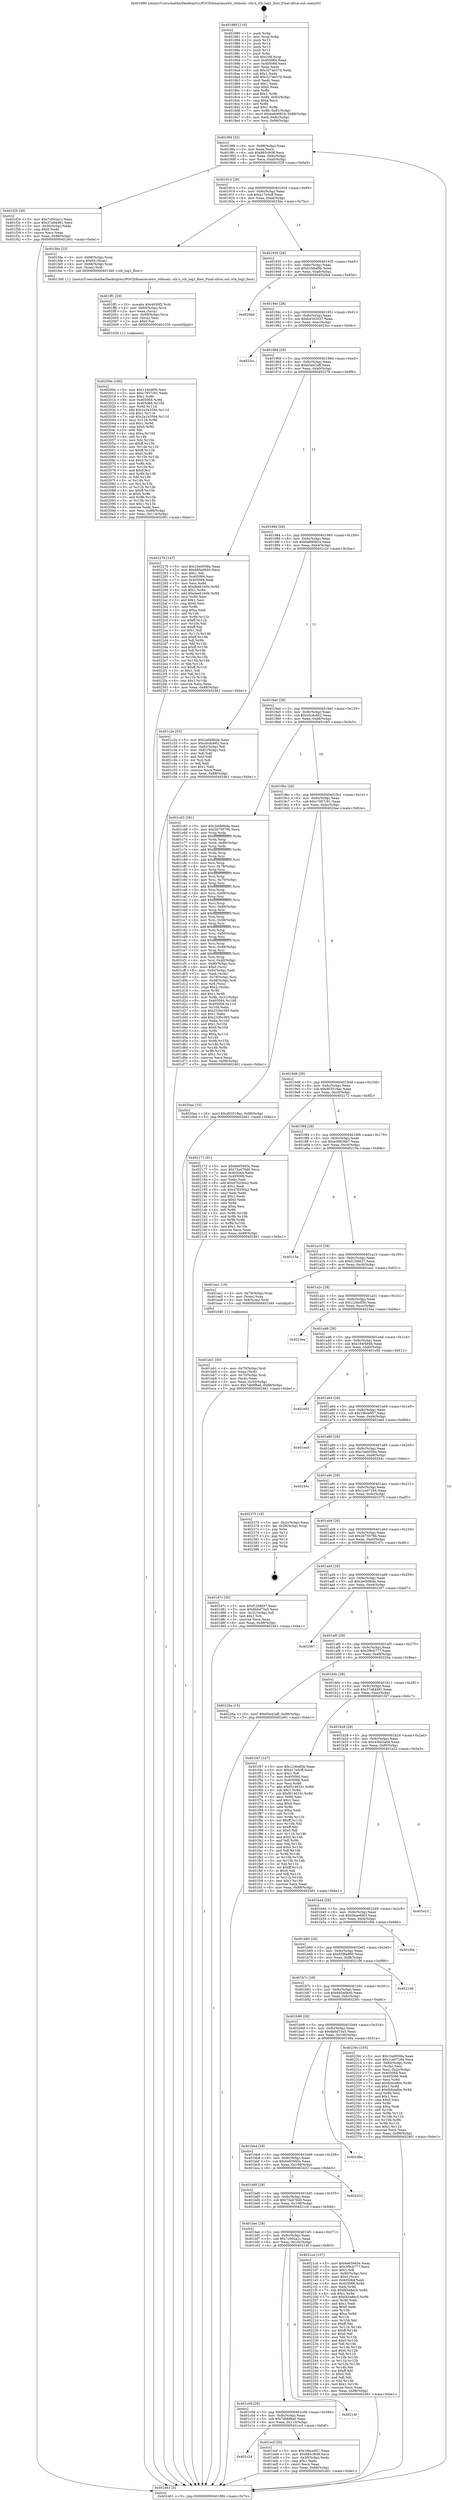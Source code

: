digraph "0x401880" {
  label = "0x401880 (/mnt/c/Users/mathe/Desktop/tcc/POCII/binaries/extr_stbtools..stb.h_stb_log2_floor_Final-ollvm.out::main(0))"
  labelloc = "t"
  node[shape=record]

  Entry [label="",width=0.3,height=0.3,shape=circle,fillcolor=black,style=filled]
  "0x4018f4" [label="{
     0x4018f4 [32]\l
     | [instrs]\l
     &nbsp;&nbsp;0x4018f4 \<+6\>: mov -0x88(%rbp),%eax\l
     &nbsp;&nbsp;0x4018fa \<+2\>: mov %eax,%ecx\l
     &nbsp;&nbsp;0x4018fc \<+6\>: sub $0x885c9c9f,%ecx\l
     &nbsp;&nbsp;0x401902 \<+6\>: mov %eax,-0x9c(%rbp)\l
     &nbsp;&nbsp;0x401908 \<+6\>: mov %ecx,-0xa0(%rbp)\l
     &nbsp;&nbsp;0x40190e \<+6\>: je 0000000000401f29 \<main+0x6a9\>\l
  }"]
  "0x401f29" [label="{
     0x401f29 [30]\l
     | [instrs]\l
     &nbsp;&nbsp;0x401f29 \<+5\>: mov $0x7c002a1c,%eax\l
     &nbsp;&nbsp;0x401f2e \<+5\>: mov $0x37a84491,%ecx\l
     &nbsp;&nbsp;0x401f33 \<+3\>: mov -0x30(%rbp),%edx\l
     &nbsp;&nbsp;0x401f36 \<+3\>: cmp $0x0,%edx\l
     &nbsp;&nbsp;0x401f39 \<+3\>: cmove %ecx,%eax\l
     &nbsp;&nbsp;0x401f3c \<+6\>: mov %eax,-0x88(%rbp)\l
     &nbsp;&nbsp;0x401f42 \<+5\>: jmp 0000000000402461 \<main+0xbe1\>\l
  }"]
  "0x401914" [label="{
     0x401914 [28]\l
     | [instrs]\l
     &nbsp;&nbsp;0x401914 \<+5\>: jmp 0000000000401919 \<main+0x99\>\l
     &nbsp;&nbsp;0x401919 \<+6\>: mov -0x9c(%rbp),%eax\l
     &nbsp;&nbsp;0x40191f \<+5\>: sub $0xa17e5cff,%eax\l
     &nbsp;&nbsp;0x401924 \<+6\>: mov %eax,-0xa4(%rbp)\l
     &nbsp;&nbsp;0x40192a \<+6\>: je 0000000000401fda \<main+0x75a\>\l
  }"]
  Exit [label="",width=0.3,height=0.3,shape=circle,fillcolor=black,style=filled,peripheries=2]
  "0x401fda" [label="{
     0x401fda [23]\l
     | [instrs]\l
     &nbsp;&nbsp;0x401fda \<+4\>: mov -0x68(%rbp),%rax\l
     &nbsp;&nbsp;0x401fde \<+7\>: movq $0x64,(%rax)\l
     &nbsp;&nbsp;0x401fe5 \<+4\>: mov -0x68(%rbp),%rax\l
     &nbsp;&nbsp;0x401fe9 \<+3\>: mov (%rax),%rdi\l
     &nbsp;&nbsp;0x401fec \<+5\>: call 00000000004013d0 \<stb_log2_floor\>\l
     | [calls]\l
     &nbsp;&nbsp;0x4013d0 \{1\} (/mnt/c/Users/mathe/Desktop/tcc/POCII/binaries/extr_stbtools..stb.h_stb_log2_floor_Final-ollvm.out::stb_log2_floor)\l
  }"]
  "0x401930" [label="{
     0x401930 [28]\l
     | [instrs]\l
     &nbsp;&nbsp;0x401930 \<+5\>: jmp 0000000000401935 \<main+0xb5\>\l
     &nbsp;&nbsp;0x401935 \<+6\>: mov -0x9c(%rbp),%eax\l
     &nbsp;&nbsp;0x40193b \<+5\>: sub $0xb168af9b,%eax\l
     &nbsp;&nbsp;0x401940 \<+6\>: mov %eax,-0xa8(%rbp)\l
     &nbsp;&nbsp;0x401946 \<+6\>: je 00000000004020bd \<main+0x83d\>\l
  }"]
  "0x40200e" [label="{
     0x40200e [160]\l
     | [instrs]\l
     &nbsp;&nbsp;0x40200e \<+5\>: mov $0x124bdf3b,%esi\l
     &nbsp;&nbsp;0x402013 \<+5\>: mov $0xc7957c91,%edx\l
     &nbsp;&nbsp;0x402018 \<+3\>: mov $0x1,%r8b\l
     &nbsp;&nbsp;0x40201b \<+8\>: mov 0x405064,%r9d\l
     &nbsp;&nbsp;0x402023 \<+8\>: mov 0x405068,%r10d\l
     &nbsp;&nbsp;0x40202b \<+3\>: mov %r9d,%r11d\l
     &nbsp;&nbsp;0x40202e \<+7\>: add $0x2a1b3594,%r11d\l
     &nbsp;&nbsp;0x402035 \<+4\>: sub $0x1,%r11d\l
     &nbsp;&nbsp;0x402039 \<+7\>: sub $0x2a1b3594,%r11d\l
     &nbsp;&nbsp;0x402040 \<+4\>: imul %r11d,%r9d\l
     &nbsp;&nbsp;0x402044 \<+4\>: and $0x1,%r9d\l
     &nbsp;&nbsp;0x402048 \<+4\>: cmp $0x0,%r9d\l
     &nbsp;&nbsp;0x40204c \<+3\>: sete %bl\l
     &nbsp;&nbsp;0x40204f \<+4\>: cmp $0xa,%r10d\l
     &nbsp;&nbsp;0x402053 \<+4\>: setl %r14b\l
     &nbsp;&nbsp;0x402057 \<+3\>: mov %bl,%r15b\l
     &nbsp;&nbsp;0x40205a \<+4\>: xor $0xff,%r15b\l
     &nbsp;&nbsp;0x40205e \<+3\>: mov %r14b,%r12b\l
     &nbsp;&nbsp;0x402061 \<+4\>: xor $0xff,%r12b\l
     &nbsp;&nbsp;0x402065 \<+4\>: xor $0x0,%r8b\l
     &nbsp;&nbsp;0x402069 \<+3\>: mov %r15b,%r13b\l
     &nbsp;&nbsp;0x40206c \<+4\>: and $0x0,%r13b\l
     &nbsp;&nbsp;0x402070 \<+3\>: and %r8b,%bl\l
     &nbsp;&nbsp;0x402073 \<+3\>: mov %r12b,%cl\l
     &nbsp;&nbsp;0x402076 \<+3\>: and $0x0,%cl\l
     &nbsp;&nbsp;0x402079 \<+3\>: and %r8b,%r14b\l
     &nbsp;&nbsp;0x40207c \<+3\>: or %bl,%r13b\l
     &nbsp;&nbsp;0x40207f \<+3\>: or %r14b,%cl\l
     &nbsp;&nbsp;0x402082 \<+3\>: xor %cl,%r13b\l
     &nbsp;&nbsp;0x402085 \<+3\>: or %r12b,%r15b\l
     &nbsp;&nbsp;0x402088 \<+4\>: xor $0xff,%r15b\l
     &nbsp;&nbsp;0x40208c \<+4\>: or $0x0,%r8b\l
     &nbsp;&nbsp;0x402090 \<+3\>: and %r8b,%r15b\l
     &nbsp;&nbsp;0x402093 \<+3\>: or %r15b,%r13b\l
     &nbsp;&nbsp;0x402096 \<+4\>: test $0x1,%r13b\l
     &nbsp;&nbsp;0x40209a \<+3\>: cmovne %edx,%esi\l
     &nbsp;&nbsp;0x40209d \<+6\>: mov %esi,-0x88(%rbp)\l
     &nbsp;&nbsp;0x4020a3 \<+6\>: mov %eax,-0x114(%rbp)\l
     &nbsp;&nbsp;0x4020a9 \<+5\>: jmp 0000000000402461 \<main+0xbe1\>\l
  }"]
  "0x4020bd" [label="{
     0x4020bd\l
  }", style=dashed]
  "0x40194c" [label="{
     0x40194c [28]\l
     | [instrs]\l
     &nbsp;&nbsp;0x40194c \<+5\>: jmp 0000000000401951 \<main+0xd1\>\l
     &nbsp;&nbsp;0x401951 \<+6\>: mov -0x9c(%rbp),%eax\l
     &nbsp;&nbsp;0x401957 \<+5\>: sub $0xb4302037,%eax\l
     &nbsp;&nbsp;0x40195c \<+6\>: mov %eax,-0xac(%rbp)\l
     &nbsp;&nbsp;0x401962 \<+6\>: je 00000000004023cc \<main+0xb4c\>\l
  }"]
  "0x401ff1" [label="{
     0x401ff1 [29]\l
     | [instrs]\l
     &nbsp;&nbsp;0x401ff1 \<+10\>: movabs $0x4030f2,%rdi\l
     &nbsp;&nbsp;0x401ffb \<+4\>: mov -0x60(%rbp),%rcx\l
     &nbsp;&nbsp;0x401fff \<+2\>: mov %eax,(%rcx)\l
     &nbsp;&nbsp;0x402001 \<+4\>: mov -0x60(%rbp),%rcx\l
     &nbsp;&nbsp;0x402005 \<+2\>: mov (%rcx),%esi\l
     &nbsp;&nbsp;0x402007 \<+2\>: mov $0x0,%al\l
     &nbsp;&nbsp;0x402009 \<+5\>: call 0000000000401030 \<printf@plt\>\l
     | [calls]\l
     &nbsp;&nbsp;0x401030 \{1\} (unknown)\l
  }"]
  "0x4023cc" [label="{
     0x4023cc\l
  }", style=dashed]
  "0x401968" [label="{
     0x401968 [28]\l
     | [instrs]\l
     &nbsp;&nbsp;0x401968 \<+5\>: jmp 000000000040196d \<main+0xed\>\l
     &nbsp;&nbsp;0x40196d \<+6\>: mov -0x9c(%rbp),%eax\l
     &nbsp;&nbsp;0x401973 \<+5\>: sub $0xb5a42aff,%eax\l
     &nbsp;&nbsp;0x401978 \<+6\>: mov %eax,-0xb0(%rbp)\l
     &nbsp;&nbsp;0x40197e \<+6\>: je 0000000000402279 \<main+0x9f9\>\l
  }"]
  "0x401c24" [label="{
     0x401c24\l
  }", style=dashed]
  "0x402279" [label="{
     0x402279 [147]\l
     | [instrs]\l
     &nbsp;&nbsp;0x402279 \<+5\>: mov $0x1be0056a,%eax\l
     &nbsp;&nbsp;0x40227e \<+5\>: mov $0x685e0b40,%ecx\l
     &nbsp;&nbsp;0x402283 \<+2\>: mov $0x1,%dl\l
     &nbsp;&nbsp;0x402285 \<+7\>: mov 0x405064,%esi\l
     &nbsp;&nbsp;0x40228c \<+7\>: mov 0x405068,%edi\l
     &nbsp;&nbsp;0x402293 \<+3\>: mov %esi,%r8d\l
     &nbsp;&nbsp;0x402296 \<+7\>: sub $0xdeeb1b0b,%r8d\l
     &nbsp;&nbsp;0x40229d \<+4\>: sub $0x1,%r8d\l
     &nbsp;&nbsp;0x4022a1 \<+7\>: add $0xdeeb1b0b,%r8d\l
     &nbsp;&nbsp;0x4022a8 \<+4\>: imul %r8d,%esi\l
     &nbsp;&nbsp;0x4022ac \<+3\>: and $0x1,%esi\l
     &nbsp;&nbsp;0x4022af \<+3\>: cmp $0x0,%esi\l
     &nbsp;&nbsp;0x4022b2 \<+4\>: sete %r9b\l
     &nbsp;&nbsp;0x4022b6 \<+3\>: cmp $0xa,%edi\l
     &nbsp;&nbsp;0x4022b9 \<+4\>: setl %r10b\l
     &nbsp;&nbsp;0x4022bd \<+3\>: mov %r9b,%r11b\l
     &nbsp;&nbsp;0x4022c0 \<+4\>: xor $0xff,%r11b\l
     &nbsp;&nbsp;0x4022c4 \<+3\>: mov %r10b,%bl\l
     &nbsp;&nbsp;0x4022c7 \<+3\>: xor $0xff,%bl\l
     &nbsp;&nbsp;0x4022ca \<+3\>: xor $0x1,%dl\l
     &nbsp;&nbsp;0x4022cd \<+3\>: mov %r11b,%r14b\l
     &nbsp;&nbsp;0x4022d0 \<+4\>: and $0xff,%r14b\l
     &nbsp;&nbsp;0x4022d4 \<+3\>: and %dl,%r9b\l
     &nbsp;&nbsp;0x4022d7 \<+3\>: mov %bl,%r15b\l
     &nbsp;&nbsp;0x4022da \<+4\>: and $0xff,%r15b\l
     &nbsp;&nbsp;0x4022de \<+3\>: and %dl,%r10b\l
     &nbsp;&nbsp;0x4022e1 \<+3\>: or %r9b,%r14b\l
     &nbsp;&nbsp;0x4022e4 \<+3\>: or %r10b,%r15b\l
     &nbsp;&nbsp;0x4022e7 \<+3\>: xor %r15b,%r14b\l
     &nbsp;&nbsp;0x4022ea \<+3\>: or %bl,%r11b\l
     &nbsp;&nbsp;0x4022ed \<+4\>: xor $0xff,%r11b\l
     &nbsp;&nbsp;0x4022f1 \<+3\>: or $0x1,%dl\l
     &nbsp;&nbsp;0x4022f4 \<+3\>: and %dl,%r11b\l
     &nbsp;&nbsp;0x4022f7 \<+3\>: or %r11b,%r14b\l
     &nbsp;&nbsp;0x4022fa \<+4\>: test $0x1,%r14b\l
     &nbsp;&nbsp;0x4022fe \<+3\>: cmovne %ecx,%eax\l
     &nbsp;&nbsp;0x402301 \<+6\>: mov %eax,-0x88(%rbp)\l
     &nbsp;&nbsp;0x402307 \<+5\>: jmp 0000000000402461 \<main+0xbe1\>\l
  }"]
  "0x401984" [label="{
     0x401984 [28]\l
     | [instrs]\l
     &nbsp;&nbsp;0x401984 \<+5\>: jmp 0000000000401989 \<main+0x109\>\l
     &nbsp;&nbsp;0x401989 \<+6\>: mov -0x9c(%rbp),%eax\l
     &nbsp;&nbsp;0x40198f \<+5\>: sub $0xba690824,%eax\l
     &nbsp;&nbsp;0x401994 \<+6\>: mov %eax,-0xb4(%rbp)\l
     &nbsp;&nbsp;0x40199a \<+6\>: je 0000000000401c2e \<main+0x3ae\>\l
  }"]
  "0x401ecf" [label="{
     0x401ecf [30]\l
     | [instrs]\l
     &nbsp;&nbsp;0x401ecf \<+5\>: mov $0x19bce957,%eax\l
     &nbsp;&nbsp;0x401ed4 \<+5\>: mov $0x885c9c9f,%ecx\l
     &nbsp;&nbsp;0x401ed9 \<+3\>: mov -0x30(%rbp),%edx\l
     &nbsp;&nbsp;0x401edc \<+3\>: cmp $0x1,%edx\l
     &nbsp;&nbsp;0x401edf \<+3\>: cmovl %ecx,%eax\l
     &nbsp;&nbsp;0x401ee2 \<+6\>: mov %eax,-0x88(%rbp)\l
     &nbsp;&nbsp;0x401ee8 \<+5\>: jmp 0000000000402461 \<main+0xbe1\>\l
  }"]
  "0x401c2e" [label="{
     0x401c2e [53]\l
     | [instrs]\l
     &nbsp;&nbsp;0x401c2e \<+5\>: mov $0x2e0b9bde,%eax\l
     &nbsp;&nbsp;0x401c33 \<+5\>: mov $0xc0cdc662,%ecx\l
     &nbsp;&nbsp;0x401c38 \<+6\>: mov -0x82(%rbp),%dl\l
     &nbsp;&nbsp;0x401c3e \<+7\>: mov -0x81(%rbp),%sil\l
     &nbsp;&nbsp;0x401c45 \<+3\>: mov %dl,%dil\l
     &nbsp;&nbsp;0x401c48 \<+3\>: and %sil,%dil\l
     &nbsp;&nbsp;0x401c4b \<+3\>: xor %sil,%dl\l
     &nbsp;&nbsp;0x401c4e \<+3\>: or %dl,%dil\l
     &nbsp;&nbsp;0x401c51 \<+4\>: test $0x1,%dil\l
     &nbsp;&nbsp;0x401c55 \<+3\>: cmovne %ecx,%eax\l
     &nbsp;&nbsp;0x401c58 \<+6\>: mov %eax,-0x88(%rbp)\l
     &nbsp;&nbsp;0x401c5e \<+5\>: jmp 0000000000402461 \<main+0xbe1\>\l
  }"]
  "0x4019a0" [label="{
     0x4019a0 [28]\l
     | [instrs]\l
     &nbsp;&nbsp;0x4019a0 \<+5\>: jmp 00000000004019a5 \<main+0x125\>\l
     &nbsp;&nbsp;0x4019a5 \<+6\>: mov -0x9c(%rbp),%eax\l
     &nbsp;&nbsp;0x4019ab \<+5\>: sub $0xc0cdc662,%eax\l
     &nbsp;&nbsp;0x4019b0 \<+6\>: mov %eax,-0xb8(%rbp)\l
     &nbsp;&nbsp;0x4019b6 \<+6\>: je 0000000000401c63 \<main+0x3e3\>\l
  }"]
  "0x402461" [label="{
     0x402461 [5]\l
     | [instrs]\l
     &nbsp;&nbsp;0x402461 \<+5\>: jmp 00000000004018f4 \<main+0x74\>\l
  }"]
  "0x401880" [label="{
     0x401880 [116]\l
     | [instrs]\l
     &nbsp;&nbsp;0x401880 \<+1\>: push %rbp\l
     &nbsp;&nbsp;0x401881 \<+3\>: mov %rsp,%rbp\l
     &nbsp;&nbsp;0x401884 \<+2\>: push %r15\l
     &nbsp;&nbsp;0x401886 \<+2\>: push %r14\l
     &nbsp;&nbsp;0x401888 \<+2\>: push %r13\l
     &nbsp;&nbsp;0x40188a \<+2\>: push %r12\l
     &nbsp;&nbsp;0x40188c \<+1\>: push %rbx\l
     &nbsp;&nbsp;0x40188d \<+7\>: sub $0x108,%rsp\l
     &nbsp;&nbsp;0x401894 \<+7\>: mov 0x405064,%eax\l
     &nbsp;&nbsp;0x40189b \<+7\>: mov 0x405068,%ecx\l
     &nbsp;&nbsp;0x4018a2 \<+2\>: mov %eax,%edx\l
     &nbsp;&nbsp;0x4018a4 \<+6\>: sub $0x3274e37d,%edx\l
     &nbsp;&nbsp;0x4018aa \<+3\>: sub $0x1,%edx\l
     &nbsp;&nbsp;0x4018ad \<+6\>: add $0x3274e37d,%edx\l
     &nbsp;&nbsp;0x4018b3 \<+3\>: imul %edx,%eax\l
     &nbsp;&nbsp;0x4018b6 \<+3\>: and $0x1,%eax\l
     &nbsp;&nbsp;0x4018b9 \<+3\>: cmp $0x0,%eax\l
     &nbsp;&nbsp;0x4018bc \<+4\>: sete %r8b\l
     &nbsp;&nbsp;0x4018c0 \<+4\>: and $0x1,%r8b\l
     &nbsp;&nbsp;0x4018c4 \<+7\>: mov %r8b,-0x82(%rbp)\l
     &nbsp;&nbsp;0x4018cb \<+3\>: cmp $0xa,%ecx\l
     &nbsp;&nbsp;0x4018ce \<+4\>: setl %r8b\l
     &nbsp;&nbsp;0x4018d2 \<+4\>: and $0x1,%r8b\l
     &nbsp;&nbsp;0x4018d6 \<+7\>: mov %r8b,-0x81(%rbp)\l
     &nbsp;&nbsp;0x4018dd \<+10\>: movl $0xba690824,-0x88(%rbp)\l
     &nbsp;&nbsp;0x4018e7 \<+6\>: mov %edi,-0x8c(%rbp)\l
     &nbsp;&nbsp;0x4018ed \<+7\>: mov %rsi,-0x98(%rbp)\l
  }"]
  "0x401c08" [label="{
     0x401c08 [28]\l
     | [instrs]\l
     &nbsp;&nbsp;0x401c08 \<+5\>: jmp 0000000000401c0d \<main+0x38d\>\l
     &nbsp;&nbsp;0x401c0d \<+6\>: mov -0x9c(%rbp),%eax\l
     &nbsp;&nbsp;0x401c13 \<+5\>: sub $0x7db6f8a0,%eax\l
     &nbsp;&nbsp;0x401c18 \<+6\>: mov %eax,-0x110(%rbp)\l
     &nbsp;&nbsp;0x401c1e \<+6\>: je 0000000000401ecf \<main+0x64f\>\l
  }"]
  "0x401c63" [label="{
     0x401c63 [281]\l
     | [instrs]\l
     &nbsp;&nbsp;0x401c63 \<+5\>: mov $0x2e0b9bde,%eax\l
     &nbsp;&nbsp;0x401c68 \<+5\>: mov $0x2b75078b,%ecx\l
     &nbsp;&nbsp;0x401c6d \<+3\>: mov %rsp,%rdx\l
     &nbsp;&nbsp;0x401c70 \<+4\>: add $0xfffffffffffffff0,%rdx\l
     &nbsp;&nbsp;0x401c74 \<+3\>: mov %rdx,%rsp\l
     &nbsp;&nbsp;0x401c77 \<+4\>: mov %rdx,-0x80(%rbp)\l
     &nbsp;&nbsp;0x401c7b \<+3\>: mov %rsp,%rdx\l
     &nbsp;&nbsp;0x401c7e \<+4\>: add $0xfffffffffffffff0,%rdx\l
     &nbsp;&nbsp;0x401c82 \<+3\>: mov %rdx,%rsp\l
     &nbsp;&nbsp;0x401c85 \<+3\>: mov %rsp,%rsi\l
     &nbsp;&nbsp;0x401c88 \<+4\>: add $0xfffffffffffffff0,%rsi\l
     &nbsp;&nbsp;0x401c8c \<+3\>: mov %rsi,%rsp\l
     &nbsp;&nbsp;0x401c8f \<+4\>: mov %rsi,-0x78(%rbp)\l
     &nbsp;&nbsp;0x401c93 \<+3\>: mov %rsp,%rsi\l
     &nbsp;&nbsp;0x401c96 \<+4\>: add $0xfffffffffffffff0,%rsi\l
     &nbsp;&nbsp;0x401c9a \<+3\>: mov %rsi,%rsp\l
     &nbsp;&nbsp;0x401c9d \<+4\>: mov %rsi,-0x70(%rbp)\l
     &nbsp;&nbsp;0x401ca1 \<+3\>: mov %rsp,%rsi\l
     &nbsp;&nbsp;0x401ca4 \<+4\>: add $0xfffffffffffffff0,%rsi\l
     &nbsp;&nbsp;0x401ca8 \<+3\>: mov %rsi,%rsp\l
     &nbsp;&nbsp;0x401cab \<+4\>: mov %rsi,-0x68(%rbp)\l
     &nbsp;&nbsp;0x401caf \<+3\>: mov %rsp,%rsi\l
     &nbsp;&nbsp;0x401cb2 \<+4\>: add $0xfffffffffffffff0,%rsi\l
     &nbsp;&nbsp;0x401cb6 \<+3\>: mov %rsi,%rsp\l
     &nbsp;&nbsp;0x401cb9 \<+4\>: mov %rsi,-0x60(%rbp)\l
     &nbsp;&nbsp;0x401cbd \<+3\>: mov %rsp,%rsi\l
     &nbsp;&nbsp;0x401cc0 \<+4\>: add $0xfffffffffffffff0,%rsi\l
     &nbsp;&nbsp;0x401cc4 \<+3\>: mov %rsi,%rsp\l
     &nbsp;&nbsp;0x401cc7 \<+4\>: mov %rsi,-0x58(%rbp)\l
     &nbsp;&nbsp;0x401ccb \<+3\>: mov %rsp,%rsi\l
     &nbsp;&nbsp;0x401cce \<+4\>: add $0xfffffffffffffff0,%rsi\l
     &nbsp;&nbsp;0x401cd2 \<+3\>: mov %rsi,%rsp\l
     &nbsp;&nbsp;0x401cd5 \<+4\>: mov %rsi,-0x50(%rbp)\l
     &nbsp;&nbsp;0x401cd9 \<+3\>: mov %rsp,%rsi\l
     &nbsp;&nbsp;0x401cdc \<+4\>: add $0xfffffffffffffff0,%rsi\l
     &nbsp;&nbsp;0x401ce0 \<+3\>: mov %rsi,%rsp\l
     &nbsp;&nbsp;0x401ce3 \<+4\>: mov %rsi,-0x48(%rbp)\l
     &nbsp;&nbsp;0x401ce7 \<+3\>: mov %rsp,%rsi\l
     &nbsp;&nbsp;0x401cea \<+4\>: add $0xfffffffffffffff0,%rsi\l
     &nbsp;&nbsp;0x401cee \<+3\>: mov %rsi,%rsp\l
     &nbsp;&nbsp;0x401cf1 \<+4\>: mov %rsi,-0x40(%rbp)\l
     &nbsp;&nbsp;0x401cf5 \<+4\>: mov -0x80(%rbp),%rsi\l
     &nbsp;&nbsp;0x401cf9 \<+6\>: movl $0x0,(%rsi)\l
     &nbsp;&nbsp;0x401cff \<+6\>: mov -0x8c(%rbp),%edi\l
     &nbsp;&nbsp;0x401d05 \<+2\>: mov %edi,(%rdx)\l
     &nbsp;&nbsp;0x401d07 \<+4\>: mov -0x78(%rbp),%rsi\l
     &nbsp;&nbsp;0x401d0b \<+7\>: mov -0x98(%rbp),%r8\l
     &nbsp;&nbsp;0x401d12 \<+3\>: mov %r8,(%rsi)\l
     &nbsp;&nbsp;0x401d15 \<+3\>: cmpl $0x2,(%rdx)\l
     &nbsp;&nbsp;0x401d18 \<+4\>: setne %r9b\l
     &nbsp;&nbsp;0x401d1c \<+4\>: and $0x1,%r9b\l
     &nbsp;&nbsp;0x401d20 \<+4\>: mov %r9b,-0x31(%rbp)\l
     &nbsp;&nbsp;0x401d24 \<+8\>: mov 0x405064,%r10d\l
     &nbsp;&nbsp;0x401d2c \<+8\>: mov 0x405068,%r11d\l
     &nbsp;&nbsp;0x401d34 \<+3\>: mov %r10d,%ebx\l
     &nbsp;&nbsp;0x401d37 \<+6\>: sub $0x2330c395,%ebx\l
     &nbsp;&nbsp;0x401d3d \<+3\>: sub $0x1,%ebx\l
     &nbsp;&nbsp;0x401d40 \<+6\>: add $0x2330c395,%ebx\l
     &nbsp;&nbsp;0x401d46 \<+4\>: imul %ebx,%r10d\l
     &nbsp;&nbsp;0x401d4a \<+4\>: and $0x1,%r10d\l
     &nbsp;&nbsp;0x401d4e \<+4\>: cmp $0x0,%r10d\l
     &nbsp;&nbsp;0x401d52 \<+4\>: sete %r9b\l
     &nbsp;&nbsp;0x401d56 \<+4\>: cmp $0xa,%r11d\l
     &nbsp;&nbsp;0x401d5a \<+4\>: setl %r14b\l
     &nbsp;&nbsp;0x401d5e \<+3\>: mov %r9b,%r15b\l
     &nbsp;&nbsp;0x401d61 \<+3\>: and %r14b,%r15b\l
     &nbsp;&nbsp;0x401d64 \<+3\>: xor %r14b,%r9b\l
     &nbsp;&nbsp;0x401d67 \<+3\>: or %r9b,%r15b\l
     &nbsp;&nbsp;0x401d6a \<+4\>: test $0x1,%r15b\l
     &nbsp;&nbsp;0x401d6e \<+3\>: cmovne %ecx,%eax\l
     &nbsp;&nbsp;0x401d71 \<+6\>: mov %eax,-0x88(%rbp)\l
     &nbsp;&nbsp;0x401d77 \<+5\>: jmp 0000000000402461 \<main+0xbe1\>\l
  }"]
  "0x4019bc" [label="{
     0x4019bc [28]\l
     | [instrs]\l
     &nbsp;&nbsp;0x4019bc \<+5\>: jmp 00000000004019c1 \<main+0x141\>\l
     &nbsp;&nbsp;0x4019c1 \<+6\>: mov -0x9c(%rbp),%eax\l
     &nbsp;&nbsp;0x4019c7 \<+5\>: sub $0xc7957c91,%eax\l
     &nbsp;&nbsp;0x4019cc \<+6\>: mov %eax,-0xbc(%rbp)\l
     &nbsp;&nbsp;0x4019d2 \<+6\>: je 00000000004020ae \<main+0x82e\>\l
  }"]
  "0x40214f" [label="{
     0x40214f\l
  }", style=dashed]
  "0x401bec" [label="{
     0x401bec [28]\l
     | [instrs]\l
     &nbsp;&nbsp;0x401bec \<+5\>: jmp 0000000000401bf1 \<main+0x371\>\l
     &nbsp;&nbsp;0x401bf1 \<+6\>: mov -0x9c(%rbp),%eax\l
     &nbsp;&nbsp;0x401bf7 \<+5\>: sub $0x7c002a1c,%eax\l
     &nbsp;&nbsp;0x401bfc \<+6\>: mov %eax,-0x10c(%rbp)\l
     &nbsp;&nbsp;0x401c02 \<+6\>: je 000000000040214f \<main+0x8cf\>\l
  }"]
  "0x4020ae" [label="{
     0x4020ae [15]\l
     | [instrs]\l
     &nbsp;&nbsp;0x4020ae \<+10\>: movl $0xd03518ac,-0x88(%rbp)\l
     &nbsp;&nbsp;0x4020b8 \<+5\>: jmp 0000000000402461 \<main+0xbe1\>\l
  }"]
  "0x4019d8" [label="{
     0x4019d8 [28]\l
     | [instrs]\l
     &nbsp;&nbsp;0x4019d8 \<+5\>: jmp 00000000004019dd \<main+0x15d\>\l
     &nbsp;&nbsp;0x4019dd \<+6\>: mov -0x9c(%rbp),%eax\l
     &nbsp;&nbsp;0x4019e3 \<+5\>: sub $0xd03518ac,%eax\l
     &nbsp;&nbsp;0x4019e8 \<+6\>: mov %eax,-0xc0(%rbp)\l
     &nbsp;&nbsp;0x4019ee \<+6\>: je 0000000000402172 \<main+0x8f2\>\l
  }"]
  "0x4021cd" [label="{
     0x4021cd [157]\l
     | [instrs]\l
     &nbsp;&nbsp;0x4021cd \<+5\>: mov $0x6e65945e,%eax\l
     &nbsp;&nbsp;0x4021d2 \<+5\>: mov $0x2f9cb777,%ecx\l
     &nbsp;&nbsp;0x4021d7 \<+2\>: mov $0x1,%dl\l
     &nbsp;&nbsp;0x4021d9 \<+4\>: mov -0x80(%rbp),%rsi\l
     &nbsp;&nbsp;0x4021dd \<+6\>: movl $0x0,(%rsi)\l
     &nbsp;&nbsp;0x4021e3 \<+7\>: mov 0x405064,%edi\l
     &nbsp;&nbsp;0x4021ea \<+8\>: mov 0x405068,%r8d\l
     &nbsp;&nbsp;0x4021f2 \<+3\>: mov %edi,%r9d\l
     &nbsp;&nbsp;0x4021f5 \<+7\>: sub $0xfd3a8ec5,%r9d\l
     &nbsp;&nbsp;0x4021fc \<+4\>: sub $0x1,%r9d\l
     &nbsp;&nbsp;0x402200 \<+7\>: add $0xfd3a8ec5,%r9d\l
     &nbsp;&nbsp;0x402207 \<+4\>: imul %r9d,%edi\l
     &nbsp;&nbsp;0x40220b \<+3\>: and $0x1,%edi\l
     &nbsp;&nbsp;0x40220e \<+3\>: cmp $0x0,%edi\l
     &nbsp;&nbsp;0x402211 \<+4\>: sete %r10b\l
     &nbsp;&nbsp;0x402215 \<+4\>: cmp $0xa,%r8d\l
     &nbsp;&nbsp;0x402219 \<+4\>: setl %r11b\l
     &nbsp;&nbsp;0x40221d \<+3\>: mov %r10b,%bl\l
     &nbsp;&nbsp;0x402220 \<+3\>: xor $0xff,%bl\l
     &nbsp;&nbsp;0x402223 \<+3\>: mov %r11b,%r14b\l
     &nbsp;&nbsp;0x402226 \<+4\>: xor $0xff,%r14b\l
     &nbsp;&nbsp;0x40222a \<+3\>: xor $0x0,%dl\l
     &nbsp;&nbsp;0x40222d \<+3\>: mov %bl,%r15b\l
     &nbsp;&nbsp;0x402230 \<+4\>: and $0x0,%r15b\l
     &nbsp;&nbsp;0x402234 \<+3\>: and %dl,%r10b\l
     &nbsp;&nbsp;0x402237 \<+3\>: mov %r14b,%r12b\l
     &nbsp;&nbsp;0x40223a \<+4\>: and $0x0,%r12b\l
     &nbsp;&nbsp;0x40223e \<+3\>: and %dl,%r11b\l
     &nbsp;&nbsp;0x402241 \<+3\>: or %r10b,%r15b\l
     &nbsp;&nbsp;0x402244 \<+3\>: or %r11b,%r12b\l
     &nbsp;&nbsp;0x402247 \<+3\>: xor %r12b,%r15b\l
     &nbsp;&nbsp;0x40224a \<+3\>: or %r14b,%bl\l
     &nbsp;&nbsp;0x40224d \<+3\>: xor $0xff,%bl\l
     &nbsp;&nbsp;0x402250 \<+3\>: or $0x0,%dl\l
     &nbsp;&nbsp;0x402253 \<+2\>: and %dl,%bl\l
     &nbsp;&nbsp;0x402255 \<+3\>: or %bl,%r15b\l
     &nbsp;&nbsp;0x402258 \<+4\>: test $0x1,%r15b\l
     &nbsp;&nbsp;0x40225c \<+3\>: cmovne %ecx,%eax\l
     &nbsp;&nbsp;0x40225f \<+6\>: mov %eax,-0x88(%rbp)\l
     &nbsp;&nbsp;0x402265 \<+5\>: jmp 0000000000402461 \<main+0xbe1\>\l
  }"]
  "0x402172" [label="{
     0x402172 [91]\l
     | [instrs]\l
     &nbsp;&nbsp;0x402172 \<+5\>: mov $0x6e65945e,%eax\l
     &nbsp;&nbsp;0x402177 \<+5\>: mov $0x73a476d0,%ecx\l
     &nbsp;&nbsp;0x40217c \<+7\>: mov 0x405064,%edx\l
     &nbsp;&nbsp;0x402183 \<+7\>: mov 0x405068,%esi\l
     &nbsp;&nbsp;0x40218a \<+2\>: mov %edx,%edi\l
     &nbsp;&nbsp;0x40218c \<+6\>: add $0xd76250a2,%edi\l
     &nbsp;&nbsp;0x402192 \<+3\>: sub $0x1,%edi\l
     &nbsp;&nbsp;0x402195 \<+6\>: sub $0xd76250a2,%edi\l
     &nbsp;&nbsp;0x40219b \<+3\>: imul %edi,%edx\l
     &nbsp;&nbsp;0x40219e \<+3\>: and $0x1,%edx\l
     &nbsp;&nbsp;0x4021a1 \<+3\>: cmp $0x0,%edx\l
     &nbsp;&nbsp;0x4021a4 \<+4\>: sete %r8b\l
     &nbsp;&nbsp;0x4021a8 \<+3\>: cmp $0xa,%esi\l
     &nbsp;&nbsp;0x4021ab \<+4\>: setl %r9b\l
     &nbsp;&nbsp;0x4021af \<+3\>: mov %r8b,%r10b\l
     &nbsp;&nbsp;0x4021b2 \<+3\>: and %r9b,%r10b\l
     &nbsp;&nbsp;0x4021b5 \<+3\>: xor %r9b,%r8b\l
     &nbsp;&nbsp;0x4021b8 \<+3\>: or %r8b,%r10b\l
     &nbsp;&nbsp;0x4021bb \<+4\>: test $0x1,%r10b\l
     &nbsp;&nbsp;0x4021bf \<+3\>: cmovne %ecx,%eax\l
     &nbsp;&nbsp;0x4021c2 \<+6\>: mov %eax,-0x88(%rbp)\l
     &nbsp;&nbsp;0x4021c8 \<+5\>: jmp 0000000000402461 \<main+0xbe1\>\l
  }"]
  "0x4019f4" [label="{
     0x4019f4 [28]\l
     | [instrs]\l
     &nbsp;&nbsp;0x4019f4 \<+5\>: jmp 00000000004019f9 \<main+0x179\>\l
     &nbsp;&nbsp;0x4019f9 \<+6\>: mov -0x9c(%rbp),%eax\l
     &nbsp;&nbsp;0x4019ff \<+5\>: sub $0xe38836b7,%eax\l
     &nbsp;&nbsp;0x401a04 \<+6\>: mov %eax,-0xc4(%rbp)\l
     &nbsp;&nbsp;0x401a0a \<+6\>: je 000000000040215e \<main+0x8de\>\l
  }"]
  "0x401bd0" [label="{
     0x401bd0 [28]\l
     | [instrs]\l
     &nbsp;&nbsp;0x401bd0 \<+5\>: jmp 0000000000401bd5 \<main+0x355\>\l
     &nbsp;&nbsp;0x401bd5 \<+6\>: mov -0x9c(%rbp),%eax\l
     &nbsp;&nbsp;0x401bdb \<+5\>: sub $0x73a476d0,%eax\l
     &nbsp;&nbsp;0x401be0 \<+6\>: mov %eax,-0x108(%rbp)\l
     &nbsp;&nbsp;0x401be6 \<+6\>: je 00000000004021cd \<main+0x94d\>\l
  }"]
  "0x40215e" [label="{
     0x40215e\l
  }", style=dashed]
  "0x401a10" [label="{
     0x401a10 [28]\l
     | [instrs]\l
     &nbsp;&nbsp;0x401a10 \<+5\>: jmp 0000000000401a15 \<main+0x195\>\l
     &nbsp;&nbsp;0x401a15 \<+6\>: mov -0x9c(%rbp),%eax\l
     &nbsp;&nbsp;0x401a1b \<+5\>: sub $0xf126fd37,%eax\l
     &nbsp;&nbsp;0x401a20 \<+6\>: mov %eax,-0xc8(%rbp)\l
     &nbsp;&nbsp;0x401a26 \<+6\>: je 0000000000401ea1 \<main+0x621\>\l
  }"]
  "0x402433" [label="{
     0x402433\l
  }", style=dashed]
  "0x401ea1" [label="{
     0x401ea1 [16]\l
     | [instrs]\l
     &nbsp;&nbsp;0x401ea1 \<+4\>: mov -0x78(%rbp),%rax\l
     &nbsp;&nbsp;0x401ea5 \<+3\>: mov (%rax),%rax\l
     &nbsp;&nbsp;0x401ea8 \<+4\>: mov 0x8(%rax),%rdi\l
     &nbsp;&nbsp;0x401eac \<+5\>: call 0000000000401040 \<atoi@plt\>\l
     | [calls]\l
     &nbsp;&nbsp;0x401040 \{1\} (unknown)\l
  }"]
  "0x401a2c" [label="{
     0x401a2c [28]\l
     | [instrs]\l
     &nbsp;&nbsp;0x401a2c \<+5\>: jmp 0000000000401a31 \<main+0x1b1\>\l
     &nbsp;&nbsp;0x401a31 \<+6\>: mov -0x9c(%rbp),%eax\l
     &nbsp;&nbsp;0x401a37 \<+5\>: sub $0x124bdf3b,%eax\l
     &nbsp;&nbsp;0x401a3c \<+6\>: mov %eax,-0xcc(%rbp)\l
     &nbsp;&nbsp;0x401a42 \<+6\>: je 00000000004023ea \<main+0xb6a\>\l
  }"]
  "0x401bb4" [label="{
     0x401bb4 [28]\l
     | [instrs]\l
     &nbsp;&nbsp;0x401bb4 \<+5\>: jmp 0000000000401bb9 \<main+0x339\>\l
     &nbsp;&nbsp;0x401bb9 \<+6\>: mov -0x9c(%rbp),%eax\l
     &nbsp;&nbsp;0x401bbf \<+5\>: sub $0x6e65945e,%eax\l
     &nbsp;&nbsp;0x401bc4 \<+6\>: mov %eax,-0x104(%rbp)\l
     &nbsp;&nbsp;0x401bca \<+6\>: je 0000000000402433 \<main+0xbb3\>\l
  }"]
  "0x4023ea" [label="{
     0x4023ea\l
  }", style=dashed]
  "0x401a48" [label="{
     0x401a48 [28]\l
     | [instrs]\l
     &nbsp;&nbsp;0x401a48 \<+5\>: jmp 0000000000401a4d \<main+0x1cd\>\l
     &nbsp;&nbsp;0x401a4d \<+6\>: mov -0x9c(%rbp),%eax\l
     &nbsp;&nbsp;0x401a53 \<+5\>: sub $0x184f594b,%eax\l
     &nbsp;&nbsp;0x401a58 \<+6\>: mov %eax,-0xd0(%rbp)\l
     &nbsp;&nbsp;0x401a5e \<+6\>: je 0000000000401e92 \<main+0x612\>\l
  }"]
  "0x401d9a" [label="{
     0x401d9a\l
  }", style=dashed]
  "0x401e92" [label="{
     0x401e92\l
  }", style=dashed]
  "0x401a64" [label="{
     0x401a64 [28]\l
     | [instrs]\l
     &nbsp;&nbsp;0x401a64 \<+5\>: jmp 0000000000401a69 \<main+0x1e9\>\l
     &nbsp;&nbsp;0x401a69 \<+6\>: mov -0x9c(%rbp),%eax\l
     &nbsp;&nbsp;0x401a6f \<+5\>: sub $0x19bce957,%eax\l
     &nbsp;&nbsp;0x401a74 \<+6\>: mov %eax,-0xd4(%rbp)\l
     &nbsp;&nbsp;0x401a7a \<+6\>: je 0000000000401eed \<main+0x66d\>\l
  }"]
  "0x401b98" [label="{
     0x401b98 [28]\l
     | [instrs]\l
     &nbsp;&nbsp;0x401b98 \<+5\>: jmp 0000000000401b9d \<main+0x31d\>\l
     &nbsp;&nbsp;0x401b9d \<+6\>: mov -0x9c(%rbp),%eax\l
     &nbsp;&nbsp;0x401ba3 \<+5\>: sub $0x6bbd75a5,%eax\l
     &nbsp;&nbsp;0x401ba8 \<+6\>: mov %eax,-0x100(%rbp)\l
     &nbsp;&nbsp;0x401bae \<+6\>: je 0000000000401d9a \<main+0x51a\>\l
  }"]
  "0x401eed" [label="{
     0x401eed\l
  }", style=dashed]
  "0x401a80" [label="{
     0x401a80 [28]\l
     | [instrs]\l
     &nbsp;&nbsp;0x401a80 \<+5\>: jmp 0000000000401a85 \<main+0x205\>\l
     &nbsp;&nbsp;0x401a85 \<+6\>: mov -0x9c(%rbp),%eax\l
     &nbsp;&nbsp;0x401a8b \<+5\>: sub $0x1be0056a,%eax\l
     &nbsp;&nbsp;0x401a90 \<+6\>: mov %eax,-0xd8(%rbp)\l
     &nbsp;&nbsp;0x401a96 \<+6\>: je 000000000040244c \<main+0xbcc\>\l
  }"]
  "0x40230c" [label="{
     0x40230c [105]\l
     | [instrs]\l
     &nbsp;&nbsp;0x40230c \<+5\>: mov $0x1be0056a,%eax\l
     &nbsp;&nbsp;0x402311 \<+5\>: mov $0x1ce07194,%ecx\l
     &nbsp;&nbsp;0x402316 \<+4\>: mov -0x80(%rbp),%rdx\l
     &nbsp;&nbsp;0x40231a \<+2\>: mov (%rdx),%esi\l
     &nbsp;&nbsp;0x40231c \<+3\>: mov %esi,-0x2c(%rbp)\l
     &nbsp;&nbsp;0x40231f \<+7\>: mov 0x405064,%esi\l
     &nbsp;&nbsp;0x402326 \<+7\>: mov 0x405068,%edi\l
     &nbsp;&nbsp;0x40232d \<+3\>: mov %esi,%r8d\l
     &nbsp;&nbsp;0x402330 \<+7\>: add $0xfd4ce8be,%r8d\l
     &nbsp;&nbsp;0x402337 \<+4\>: sub $0x1,%r8d\l
     &nbsp;&nbsp;0x40233b \<+7\>: sub $0xfd4ce8be,%r8d\l
     &nbsp;&nbsp;0x402342 \<+4\>: imul %r8d,%esi\l
     &nbsp;&nbsp;0x402346 \<+3\>: and $0x1,%esi\l
     &nbsp;&nbsp;0x402349 \<+3\>: cmp $0x0,%esi\l
     &nbsp;&nbsp;0x40234c \<+4\>: sete %r9b\l
     &nbsp;&nbsp;0x402350 \<+3\>: cmp $0xa,%edi\l
     &nbsp;&nbsp;0x402353 \<+4\>: setl %r10b\l
     &nbsp;&nbsp;0x402357 \<+3\>: mov %r9b,%r11b\l
     &nbsp;&nbsp;0x40235a \<+3\>: and %r10b,%r11b\l
     &nbsp;&nbsp;0x40235d \<+3\>: xor %r10b,%r9b\l
     &nbsp;&nbsp;0x402360 \<+3\>: or %r9b,%r11b\l
     &nbsp;&nbsp;0x402363 \<+4\>: test $0x1,%r11b\l
     &nbsp;&nbsp;0x402367 \<+3\>: cmovne %ecx,%eax\l
     &nbsp;&nbsp;0x40236a \<+6\>: mov %eax,-0x88(%rbp)\l
     &nbsp;&nbsp;0x402370 \<+5\>: jmp 0000000000402461 \<main+0xbe1\>\l
  }"]
  "0x40244c" [label="{
     0x40244c\l
  }", style=dashed]
  "0x401a9c" [label="{
     0x401a9c [28]\l
     | [instrs]\l
     &nbsp;&nbsp;0x401a9c \<+5\>: jmp 0000000000401aa1 \<main+0x221\>\l
     &nbsp;&nbsp;0x401aa1 \<+6\>: mov -0x9c(%rbp),%eax\l
     &nbsp;&nbsp;0x401aa7 \<+5\>: sub $0x1ce07194,%eax\l
     &nbsp;&nbsp;0x401aac \<+6\>: mov %eax,-0xdc(%rbp)\l
     &nbsp;&nbsp;0x401ab2 \<+6\>: je 0000000000402375 \<main+0xaf5\>\l
  }"]
  "0x401b7c" [label="{
     0x401b7c [28]\l
     | [instrs]\l
     &nbsp;&nbsp;0x401b7c \<+5\>: jmp 0000000000401b81 \<main+0x301\>\l
     &nbsp;&nbsp;0x401b81 \<+6\>: mov -0x9c(%rbp),%eax\l
     &nbsp;&nbsp;0x401b87 \<+5\>: sub $0x685e0b40,%eax\l
     &nbsp;&nbsp;0x401b8c \<+6\>: mov %eax,-0xfc(%rbp)\l
     &nbsp;&nbsp;0x401b92 \<+6\>: je 000000000040230c \<main+0xa8c\>\l
  }"]
  "0x402375" [label="{
     0x402375 [18]\l
     | [instrs]\l
     &nbsp;&nbsp;0x402375 \<+3\>: mov -0x2c(%rbp),%eax\l
     &nbsp;&nbsp;0x402378 \<+4\>: lea -0x28(%rbp),%rsp\l
     &nbsp;&nbsp;0x40237c \<+1\>: pop %rbx\l
     &nbsp;&nbsp;0x40237d \<+2\>: pop %r12\l
     &nbsp;&nbsp;0x40237f \<+2\>: pop %r13\l
     &nbsp;&nbsp;0x402381 \<+2\>: pop %r14\l
     &nbsp;&nbsp;0x402383 \<+2\>: pop %r15\l
     &nbsp;&nbsp;0x402385 \<+1\>: pop %rbp\l
     &nbsp;&nbsp;0x402386 \<+1\>: ret\l
  }"]
  "0x401ab8" [label="{
     0x401ab8 [28]\l
     | [instrs]\l
     &nbsp;&nbsp;0x401ab8 \<+5\>: jmp 0000000000401abd \<main+0x23d\>\l
     &nbsp;&nbsp;0x401abd \<+6\>: mov -0x9c(%rbp),%eax\l
     &nbsp;&nbsp;0x401ac3 \<+5\>: sub $0x2b75078b,%eax\l
     &nbsp;&nbsp;0x401ac8 \<+6\>: mov %eax,-0xe0(%rbp)\l
     &nbsp;&nbsp;0x401ace \<+6\>: je 0000000000401d7c \<main+0x4fc\>\l
  }"]
  "0x402106" [label="{
     0x402106\l
  }", style=dashed]
  "0x401d7c" [label="{
     0x401d7c [30]\l
     | [instrs]\l
     &nbsp;&nbsp;0x401d7c \<+5\>: mov $0xf126fd37,%eax\l
     &nbsp;&nbsp;0x401d81 \<+5\>: mov $0x6bbd75a5,%ecx\l
     &nbsp;&nbsp;0x401d86 \<+3\>: mov -0x31(%rbp),%dl\l
     &nbsp;&nbsp;0x401d89 \<+3\>: test $0x1,%dl\l
     &nbsp;&nbsp;0x401d8c \<+3\>: cmovne %ecx,%eax\l
     &nbsp;&nbsp;0x401d8f \<+6\>: mov %eax,-0x88(%rbp)\l
     &nbsp;&nbsp;0x401d95 \<+5\>: jmp 0000000000402461 \<main+0xbe1\>\l
  }"]
  "0x401ad4" [label="{
     0x401ad4 [28]\l
     | [instrs]\l
     &nbsp;&nbsp;0x401ad4 \<+5\>: jmp 0000000000401ad9 \<main+0x259\>\l
     &nbsp;&nbsp;0x401ad9 \<+6\>: mov -0x9c(%rbp),%eax\l
     &nbsp;&nbsp;0x401adf \<+5\>: sub $0x2e0b9bde,%eax\l
     &nbsp;&nbsp;0x401ae4 \<+6\>: mov %eax,-0xe4(%rbp)\l
     &nbsp;&nbsp;0x401aea \<+6\>: je 0000000000402387 \<main+0xb07\>\l
  }"]
  "0x401eb1" [label="{
     0x401eb1 [30]\l
     | [instrs]\l
     &nbsp;&nbsp;0x401eb1 \<+4\>: mov -0x70(%rbp),%rdi\l
     &nbsp;&nbsp;0x401eb5 \<+2\>: mov %eax,(%rdi)\l
     &nbsp;&nbsp;0x401eb7 \<+4\>: mov -0x70(%rbp),%rdi\l
     &nbsp;&nbsp;0x401ebb \<+2\>: mov (%rdi),%eax\l
     &nbsp;&nbsp;0x401ebd \<+3\>: mov %eax,-0x30(%rbp)\l
     &nbsp;&nbsp;0x401ec0 \<+10\>: movl $0x7db6f8a0,-0x88(%rbp)\l
     &nbsp;&nbsp;0x401eca \<+5\>: jmp 0000000000402461 \<main+0xbe1\>\l
  }"]
  "0x401b60" [label="{
     0x401b60 [28]\l
     | [instrs]\l
     &nbsp;&nbsp;0x401b60 \<+5\>: jmp 0000000000401b65 \<main+0x2e5\>\l
     &nbsp;&nbsp;0x401b65 \<+6\>: mov -0x9c(%rbp),%eax\l
     &nbsp;&nbsp;0x401b6b \<+5\>: sub $0x63f8a960,%eax\l
     &nbsp;&nbsp;0x401b70 \<+6\>: mov %eax,-0xf8(%rbp)\l
     &nbsp;&nbsp;0x401b76 \<+6\>: je 0000000000402106 \<main+0x886\>\l
  }"]
  "0x402387" [label="{
     0x402387\l
  }", style=dashed]
  "0x401af0" [label="{
     0x401af0 [28]\l
     | [instrs]\l
     &nbsp;&nbsp;0x401af0 \<+5\>: jmp 0000000000401af5 \<main+0x275\>\l
     &nbsp;&nbsp;0x401af5 \<+6\>: mov -0x9c(%rbp),%eax\l
     &nbsp;&nbsp;0x401afb \<+5\>: sub $0x2f9cb777,%eax\l
     &nbsp;&nbsp;0x401b00 \<+6\>: mov %eax,-0xe8(%rbp)\l
     &nbsp;&nbsp;0x401b06 \<+6\>: je 000000000040226a \<main+0x9ea\>\l
  }"]
  "0x401f0b" [label="{
     0x401f0b\l
  }", style=dashed]
  "0x40226a" [label="{
     0x40226a [15]\l
     | [instrs]\l
     &nbsp;&nbsp;0x40226a \<+10\>: movl $0xb5a42aff,-0x88(%rbp)\l
     &nbsp;&nbsp;0x402274 \<+5\>: jmp 0000000000402461 \<main+0xbe1\>\l
  }"]
  "0x401b0c" [label="{
     0x401b0c [28]\l
     | [instrs]\l
     &nbsp;&nbsp;0x401b0c \<+5\>: jmp 0000000000401b11 \<main+0x291\>\l
     &nbsp;&nbsp;0x401b11 \<+6\>: mov -0x9c(%rbp),%eax\l
     &nbsp;&nbsp;0x401b17 \<+5\>: sub $0x37a84491,%eax\l
     &nbsp;&nbsp;0x401b1c \<+6\>: mov %eax,-0xec(%rbp)\l
     &nbsp;&nbsp;0x401b22 \<+6\>: je 0000000000401f47 \<main+0x6c7\>\l
  }"]
  "0x401b44" [label="{
     0x401b44 [28]\l
     | [instrs]\l
     &nbsp;&nbsp;0x401b44 \<+5\>: jmp 0000000000401b49 \<main+0x2c9\>\l
     &nbsp;&nbsp;0x401b49 \<+6\>: mov -0x9c(%rbp),%eax\l
     &nbsp;&nbsp;0x401b4f \<+5\>: sub $0x56ae49d3,%eax\l
     &nbsp;&nbsp;0x401b54 \<+6\>: mov %eax,-0xf4(%rbp)\l
     &nbsp;&nbsp;0x401b5a \<+6\>: je 0000000000401f0b \<main+0x68b\>\l
  }"]
  "0x401f47" [label="{
     0x401f47 [147]\l
     | [instrs]\l
     &nbsp;&nbsp;0x401f47 \<+5\>: mov $0x124bdf3b,%eax\l
     &nbsp;&nbsp;0x401f4c \<+5\>: mov $0xa17e5cff,%ecx\l
     &nbsp;&nbsp;0x401f51 \<+2\>: mov $0x1,%dl\l
     &nbsp;&nbsp;0x401f53 \<+7\>: mov 0x405064,%esi\l
     &nbsp;&nbsp;0x401f5a \<+7\>: mov 0x405068,%edi\l
     &nbsp;&nbsp;0x401f61 \<+3\>: mov %esi,%r8d\l
     &nbsp;&nbsp;0x401f64 \<+7\>: add $0xf014633c,%r8d\l
     &nbsp;&nbsp;0x401f6b \<+4\>: sub $0x1,%r8d\l
     &nbsp;&nbsp;0x401f6f \<+7\>: sub $0xf014633c,%r8d\l
     &nbsp;&nbsp;0x401f76 \<+4\>: imul %r8d,%esi\l
     &nbsp;&nbsp;0x401f7a \<+3\>: and $0x1,%esi\l
     &nbsp;&nbsp;0x401f7d \<+3\>: cmp $0x0,%esi\l
     &nbsp;&nbsp;0x401f80 \<+4\>: sete %r9b\l
     &nbsp;&nbsp;0x401f84 \<+3\>: cmp $0xa,%edi\l
     &nbsp;&nbsp;0x401f87 \<+4\>: setl %r10b\l
     &nbsp;&nbsp;0x401f8b \<+3\>: mov %r9b,%r11b\l
     &nbsp;&nbsp;0x401f8e \<+4\>: xor $0xff,%r11b\l
     &nbsp;&nbsp;0x401f92 \<+3\>: mov %r10b,%bl\l
     &nbsp;&nbsp;0x401f95 \<+3\>: xor $0xff,%bl\l
     &nbsp;&nbsp;0x401f98 \<+3\>: xor $0x0,%dl\l
     &nbsp;&nbsp;0x401f9b \<+3\>: mov %r11b,%r14b\l
     &nbsp;&nbsp;0x401f9e \<+4\>: and $0x0,%r14b\l
     &nbsp;&nbsp;0x401fa2 \<+3\>: and %dl,%r9b\l
     &nbsp;&nbsp;0x401fa5 \<+3\>: mov %bl,%r15b\l
     &nbsp;&nbsp;0x401fa8 \<+4\>: and $0x0,%r15b\l
     &nbsp;&nbsp;0x401fac \<+3\>: and %dl,%r10b\l
     &nbsp;&nbsp;0x401faf \<+3\>: or %r9b,%r14b\l
     &nbsp;&nbsp;0x401fb2 \<+3\>: or %r10b,%r15b\l
     &nbsp;&nbsp;0x401fb5 \<+3\>: xor %r15b,%r14b\l
     &nbsp;&nbsp;0x401fb8 \<+3\>: or %bl,%r11b\l
     &nbsp;&nbsp;0x401fbb \<+4\>: xor $0xff,%r11b\l
     &nbsp;&nbsp;0x401fbf \<+3\>: or $0x0,%dl\l
     &nbsp;&nbsp;0x401fc2 \<+3\>: and %dl,%r11b\l
     &nbsp;&nbsp;0x401fc5 \<+3\>: or %r11b,%r14b\l
     &nbsp;&nbsp;0x401fc8 \<+4\>: test $0x1,%r14b\l
     &nbsp;&nbsp;0x401fcc \<+3\>: cmovne %ecx,%eax\l
     &nbsp;&nbsp;0x401fcf \<+6\>: mov %eax,-0x88(%rbp)\l
     &nbsp;&nbsp;0x401fd5 \<+5\>: jmp 0000000000402461 \<main+0xbe1\>\l
  }"]
  "0x401b28" [label="{
     0x401b28 [28]\l
     | [instrs]\l
     &nbsp;&nbsp;0x401b28 \<+5\>: jmp 0000000000401b2d \<main+0x2ad\>\l
     &nbsp;&nbsp;0x401b2d \<+6\>: mov -0x9c(%rbp),%eax\l
     &nbsp;&nbsp;0x401b33 \<+5\>: sub $0x43bb2add,%eax\l
     &nbsp;&nbsp;0x401b38 \<+6\>: mov %eax,-0xf0(%rbp)\l
     &nbsp;&nbsp;0x401b3e \<+6\>: je 0000000000401e23 \<main+0x5a3\>\l
  }"]
  "0x401e23" [label="{
     0x401e23\l
  }", style=dashed]
  Entry -> "0x401880" [label=" 1"]
  "0x4018f4" -> "0x401f29" [label=" 1"]
  "0x4018f4" -> "0x401914" [label=" 14"]
  "0x402375" -> Exit [label=" 1"]
  "0x401914" -> "0x401fda" [label=" 1"]
  "0x401914" -> "0x401930" [label=" 13"]
  "0x40230c" -> "0x402461" [label=" 1"]
  "0x401930" -> "0x4020bd" [label=" 0"]
  "0x401930" -> "0x40194c" [label=" 13"]
  "0x402279" -> "0x402461" [label=" 1"]
  "0x40194c" -> "0x4023cc" [label=" 0"]
  "0x40194c" -> "0x401968" [label=" 13"]
  "0x40226a" -> "0x402461" [label=" 1"]
  "0x401968" -> "0x402279" [label=" 1"]
  "0x401968" -> "0x401984" [label=" 12"]
  "0x4021cd" -> "0x402461" [label=" 1"]
  "0x401984" -> "0x401c2e" [label=" 1"]
  "0x401984" -> "0x4019a0" [label=" 11"]
  "0x401c2e" -> "0x402461" [label=" 1"]
  "0x401880" -> "0x4018f4" [label=" 1"]
  "0x402461" -> "0x4018f4" [label=" 14"]
  "0x402172" -> "0x402461" [label=" 1"]
  "0x4019a0" -> "0x401c63" [label=" 1"]
  "0x4019a0" -> "0x4019bc" [label=" 10"]
  "0x40200e" -> "0x402461" [label=" 1"]
  "0x401c63" -> "0x402461" [label=" 1"]
  "0x401ff1" -> "0x40200e" [label=" 1"]
  "0x4019bc" -> "0x4020ae" [label=" 1"]
  "0x4019bc" -> "0x4019d8" [label=" 9"]
  "0x401f47" -> "0x402461" [label=" 1"]
  "0x4019d8" -> "0x402172" [label=" 1"]
  "0x4019d8" -> "0x4019f4" [label=" 8"]
  "0x401f29" -> "0x402461" [label=" 1"]
  "0x4019f4" -> "0x40215e" [label=" 0"]
  "0x4019f4" -> "0x401a10" [label=" 8"]
  "0x401c08" -> "0x401c24" [label=" 0"]
  "0x401a10" -> "0x401ea1" [label=" 1"]
  "0x401a10" -> "0x401a2c" [label=" 7"]
  "0x401c08" -> "0x401ecf" [label=" 1"]
  "0x401a2c" -> "0x4023ea" [label=" 0"]
  "0x401a2c" -> "0x401a48" [label=" 7"]
  "0x401bec" -> "0x401c08" [label=" 1"]
  "0x401a48" -> "0x401e92" [label=" 0"]
  "0x401a48" -> "0x401a64" [label=" 7"]
  "0x401bec" -> "0x40214f" [label=" 0"]
  "0x401a64" -> "0x401eed" [label=" 0"]
  "0x401a64" -> "0x401a80" [label=" 7"]
  "0x401bd0" -> "0x401bec" [label=" 1"]
  "0x401a80" -> "0x40244c" [label=" 0"]
  "0x401a80" -> "0x401a9c" [label=" 7"]
  "0x401bd0" -> "0x4021cd" [label=" 1"]
  "0x401a9c" -> "0x402375" [label=" 1"]
  "0x401a9c" -> "0x401ab8" [label=" 6"]
  "0x401bb4" -> "0x401bd0" [label=" 2"]
  "0x401ab8" -> "0x401d7c" [label=" 1"]
  "0x401ab8" -> "0x401ad4" [label=" 5"]
  "0x401d7c" -> "0x402461" [label=" 1"]
  "0x401ea1" -> "0x401eb1" [label=" 1"]
  "0x401eb1" -> "0x402461" [label=" 1"]
  "0x401bb4" -> "0x402433" [label=" 0"]
  "0x401ad4" -> "0x402387" [label=" 0"]
  "0x401ad4" -> "0x401af0" [label=" 5"]
  "0x401b98" -> "0x401bb4" [label=" 2"]
  "0x401af0" -> "0x40226a" [label=" 1"]
  "0x401af0" -> "0x401b0c" [label=" 4"]
  "0x401b98" -> "0x401d9a" [label=" 0"]
  "0x401b0c" -> "0x401f47" [label=" 1"]
  "0x401b0c" -> "0x401b28" [label=" 3"]
  "0x401b7c" -> "0x401b98" [label=" 2"]
  "0x401b28" -> "0x401e23" [label=" 0"]
  "0x401b28" -> "0x401b44" [label=" 3"]
  "0x401fda" -> "0x401ff1" [label=" 1"]
  "0x401b44" -> "0x401f0b" [label=" 0"]
  "0x401b44" -> "0x401b60" [label=" 3"]
  "0x4020ae" -> "0x402461" [label=" 1"]
  "0x401b60" -> "0x402106" [label=" 0"]
  "0x401b60" -> "0x401b7c" [label=" 3"]
  "0x401ecf" -> "0x402461" [label=" 1"]
  "0x401b7c" -> "0x40230c" [label=" 1"]
}
